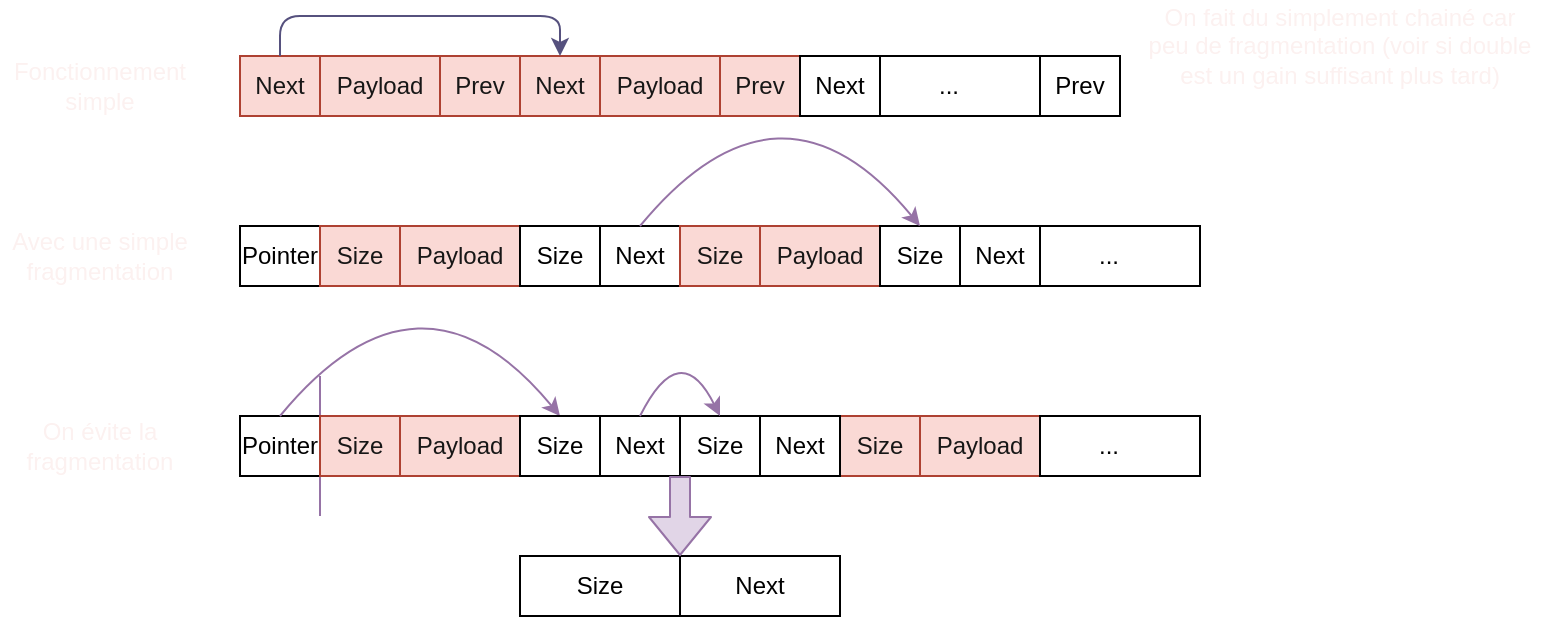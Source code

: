 <mxfile>
    <diagram id="8bbaKS8E7-gGLmwbZnUU" name="Page-1">
        <mxGraphModel dx="2017" dy="544" grid="1" gridSize="10" guides="1" tooltips="1" connect="1" arrows="1" fold="1" page="1" pageScale="1" pageWidth="850" pageHeight="1100" math="0" shadow="0">
            <root>
                <mxCell id="0"/>
                <mxCell id="1" parent="0"/>
                <mxCell id="17" value="Pointer" style="rounded=0;whiteSpace=wrap;html=1;" parent="1" vertex="1">
                    <mxGeometry x="110" y="535" width="40" height="30" as="geometry"/>
                </mxCell>
                <mxCell id="19" value="Size" style="rounded=0;whiteSpace=wrap;html=1;fillColor=#fad9d5;strokeColor=#ae4132;fontColor=#171717;" parent="1" vertex="1">
                    <mxGeometry x="150" y="535" width="40" height="30" as="geometry"/>
                </mxCell>
                <mxCell id="20" value="Payload" style="rounded=0;whiteSpace=wrap;html=1;fillColor=#fad9d5;strokeColor=#ae4132;fontColor=#171717;" parent="1" vertex="1">
                    <mxGeometry x="190" y="535" width="60" height="30" as="geometry"/>
                </mxCell>
                <mxCell id="21" value="Size" style="rounded=0;whiteSpace=wrap;html=1;" parent="1" vertex="1">
                    <mxGeometry x="250" y="535" width="40" height="30" as="geometry"/>
                </mxCell>
                <mxCell id="22" value="Next" style="rounded=0;whiteSpace=wrap;html=1;" parent="1" vertex="1">
                    <mxGeometry x="290" y="535" width="40" height="30" as="geometry"/>
                </mxCell>
                <mxCell id="24" value="Size" style="rounded=0;whiteSpace=wrap;html=1;fillColor=#fad9d5;strokeColor=#ae4132;fontColor=#171717;" parent="1" vertex="1">
                    <mxGeometry x="330" y="535" width="40" height="30" as="geometry"/>
                </mxCell>
                <mxCell id="25" value="Payload" style="rounded=0;whiteSpace=wrap;html=1;fillColor=#fad9d5;strokeColor=#ae4132;fontColor=#171717;" parent="1" vertex="1">
                    <mxGeometry x="370" y="535" width="60" height="30" as="geometry"/>
                </mxCell>
                <mxCell id="26" value="Size" style="rounded=0;whiteSpace=wrap;html=1;" parent="1" vertex="1">
                    <mxGeometry x="430" y="535" width="40" height="30" as="geometry"/>
                </mxCell>
                <mxCell id="27" value="Next" style="rounded=0;whiteSpace=wrap;html=1;" parent="1" vertex="1">
                    <mxGeometry x="470" y="535" width="40" height="30" as="geometry"/>
                </mxCell>
                <mxCell id="28" value="..." style="rounded=0;whiteSpace=wrap;html=1;spacingRight=11;" parent="1" vertex="1">
                    <mxGeometry x="510" y="535" width="80" height="30" as="geometry"/>
                </mxCell>
                <mxCell id="30" value="" style="curved=1;endArrow=classic;html=1;fontColor=#171717;exitX=0.5;exitY=0;exitDx=0;exitDy=0;entryX=0.5;entryY=0;entryDx=0;entryDy=0;fillColor=#e1d5e7;strokeColor=#9673a6;" parent="1" source="22" target="26" edge="1">
                    <mxGeometry width="50" height="50" relative="1" as="geometry">
                        <mxPoint x="310" y="520" as="sourcePoint"/>
                        <mxPoint x="450" y="510" as="targetPoint"/>
                        <Array as="points">
                            <mxPoint x="380" y="450"/>
                        </Array>
                    </mxGeometry>
                </mxCell>
                <mxCell id="31" value="Fonctionnement simple" style="text;html=1;strokeColor=none;fillColor=none;align=center;verticalAlign=middle;whiteSpace=wrap;rounded=0;labelBackgroundColor=none;fontColor=#FCF1F0;" parent="1" vertex="1">
                    <mxGeometry x="10" y="450" width="60" height="30" as="geometry"/>
                </mxCell>
                <mxCell id="32" value="Avec une simple fragmentation" style="text;html=1;strokeColor=none;fillColor=none;align=center;verticalAlign=middle;whiteSpace=wrap;rounded=0;labelBackgroundColor=none;fontColor=#FCF1F0;" parent="1" vertex="1">
                    <mxGeometry x="-10" y="535" width="100" height="30" as="geometry"/>
                </mxCell>
                <mxCell id="33" value="Pointer" style="rounded=0;whiteSpace=wrap;html=1;" parent="1" vertex="1">
                    <mxGeometry x="110" y="630" width="40" height="30" as="geometry"/>
                </mxCell>
                <mxCell id="34" value="" style="endArrow=none;html=1;fillColor=#e1d5e7;strokeColor=#9673a6;" parent="1" edge="1">
                    <mxGeometry width="50" height="50" relative="1" as="geometry">
                        <mxPoint x="150" y="680" as="sourcePoint"/>
                        <mxPoint x="150" y="610" as="targetPoint"/>
                    </mxGeometry>
                </mxCell>
                <mxCell id="35" value="Size" style="rounded=0;whiteSpace=wrap;html=1;fillColor=#fad9d5;strokeColor=#ae4132;fontColor=#171717;" parent="1" vertex="1">
                    <mxGeometry x="150" y="630" width="40" height="30" as="geometry"/>
                </mxCell>
                <mxCell id="36" value="Payload" style="rounded=0;whiteSpace=wrap;html=1;fillColor=#fad9d5;strokeColor=#ae4132;fontColor=#171717;" parent="1" vertex="1">
                    <mxGeometry x="190" y="630" width="60" height="30" as="geometry"/>
                </mxCell>
                <mxCell id="37" value="Size" style="rounded=0;whiteSpace=wrap;html=1;" parent="1" vertex="1">
                    <mxGeometry x="250" y="630" width="40" height="30" as="geometry"/>
                </mxCell>
                <mxCell id="38" value="Next" style="rounded=0;whiteSpace=wrap;html=1;" parent="1" vertex="1">
                    <mxGeometry x="290" y="630" width="40" height="30" as="geometry"/>
                </mxCell>
                <mxCell id="39" value="Size" style="rounded=0;whiteSpace=wrap;html=1;fillColor=#fad9d5;strokeColor=#ae4132;fontColor=#171717;" parent="1" vertex="1">
                    <mxGeometry x="410" y="630" width="40" height="30" as="geometry"/>
                </mxCell>
                <mxCell id="40" value="Payload" style="rounded=0;whiteSpace=wrap;html=1;fillColor=#fad9d5;strokeColor=#ae4132;fontColor=#171717;" parent="1" vertex="1">
                    <mxGeometry x="450" y="630" width="60" height="30" as="geometry"/>
                </mxCell>
                <mxCell id="41" value="Size" style="rounded=0;whiteSpace=wrap;html=1;" parent="1" vertex="1">
                    <mxGeometry x="330" y="630" width="40" height="30" as="geometry"/>
                </mxCell>
                <mxCell id="42" value="Next" style="rounded=0;whiteSpace=wrap;html=1;" parent="1" vertex="1">
                    <mxGeometry x="370" y="630" width="40" height="30" as="geometry"/>
                </mxCell>
                <mxCell id="43" value="..." style="rounded=0;whiteSpace=wrap;html=1;spacingRight=11;" parent="1" vertex="1">
                    <mxGeometry x="510" y="630" width="80" height="30" as="geometry"/>
                </mxCell>
                <mxCell id="44" value="On évite la fragmentation" style="text;html=1;strokeColor=none;fillColor=none;align=center;verticalAlign=middle;whiteSpace=wrap;rounded=0;labelBackgroundColor=none;fontColor=#FCF1F0;" parent="1" vertex="1">
                    <mxGeometry x="-10" y="630" width="100" height="30" as="geometry"/>
                </mxCell>
                <mxCell id="45" value="" style="curved=1;endArrow=classic;html=1;fontColor=#171717;exitX=0.5;exitY=0;exitDx=0;exitDy=0;entryX=0.5;entryY=0;entryDx=0;entryDy=0;fillColor=#e1d5e7;strokeColor=#9673a6;" parent="1" source="33" target="37" edge="1">
                    <mxGeometry width="50" height="50" relative="1" as="geometry">
                        <mxPoint x="130" y="600" as="sourcePoint"/>
                        <mxPoint x="280" y="600" as="targetPoint"/>
                        <Array as="points">
                            <mxPoint x="200" y="545"/>
                        </Array>
                    </mxGeometry>
                </mxCell>
                <mxCell id="46" value="" style="curved=1;endArrow=classic;html=1;fontColor=#171717;exitX=0.5;exitY=0;exitDx=0;exitDy=0;entryX=0.5;entryY=0;entryDx=0;entryDy=0;fillColor=#e1d5e7;strokeColor=#9673a6;" parent="1" source="38" target="41" edge="1">
                    <mxGeometry width="50" height="50" relative="1" as="geometry">
                        <mxPoint x="300" y="615" as="sourcePoint"/>
                        <mxPoint x="440" y="615" as="targetPoint"/>
                        <Array as="points">
                            <mxPoint x="330" y="590"/>
                        </Array>
                    </mxGeometry>
                </mxCell>
                <mxCell id="47" value="Size" style="rounded=0;whiteSpace=wrap;html=1;" parent="1" vertex="1">
                    <mxGeometry x="250" y="630" width="40" height="30" as="geometry"/>
                </mxCell>
                <mxCell id="48" value="Next" style="rounded=0;whiteSpace=wrap;html=1;" parent="1" vertex="1">
                    <mxGeometry x="330" y="700" width="80" height="30" as="geometry"/>
                </mxCell>
                <mxCell id="49" value="Size" style="rounded=0;whiteSpace=wrap;html=1;" parent="1" vertex="1">
                    <mxGeometry x="250" y="700" width="80" height="30" as="geometry"/>
                </mxCell>
                <mxCell id="50" value="" style="shape=flexArrow;endArrow=classic;html=1;fontColor=#FCF1F0;exitX=1;exitY=1;exitDx=0;exitDy=0;entryX=1;entryY=0;entryDx=0;entryDy=0;fillColor=#e1d5e7;strokeColor=#9673a6;" parent="1" source="38" target="49" edge="1">
                    <mxGeometry width="50" height="50" relative="1" as="geometry">
                        <mxPoint x="310" y="650" as="sourcePoint"/>
                        <mxPoint x="360" y="600" as="targetPoint"/>
                    </mxGeometry>
                </mxCell>
                <mxCell id="52" value="On fait du simplement chainé car peu de fragmentation (voir si double est un gain suffisant plus tard)" style="text;html=1;strokeColor=none;fillColor=none;align=center;verticalAlign=middle;whiteSpace=wrap;rounded=0;labelBackgroundColor=none;fontColor=#FCF1F0;" parent="1" vertex="1">
                    <mxGeometry x="560" y="430" width="200" height="30" as="geometry"/>
                </mxCell>
                <mxCell id="53" style="edgeStyle=none;html=1;exitX=0.25;exitY=1;exitDx=0;exitDy=0;entryX=0.25;entryY=0.667;entryDx=0;entryDy=0;entryPerimeter=0;" edge="1" parent="1">
                    <mxGeometry relative="1" as="geometry">
                        <mxPoint x="160" y="480" as="sourcePoint"/>
                        <mxPoint x="160" y="470.01" as="targetPoint"/>
                    </mxGeometry>
                </mxCell>
                <mxCell id="54" value="Next" style="rounded=0;whiteSpace=wrap;html=1;fillColor=#fad9d5;strokeColor=#ae4132;fontColor=#171717;" vertex="1" parent="1">
                    <mxGeometry x="110" y="450" width="40" height="30" as="geometry"/>
                </mxCell>
                <mxCell id="11" value="Payload" style="rounded=0;whiteSpace=wrap;html=1;fillColor=#fad9d5;strokeColor=#ae4132;fontColor=#171717;" parent="1" vertex="1">
                    <mxGeometry x="150" y="450" width="60" height="30" as="geometry"/>
                </mxCell>
                <mxCell id="56" value="Prev" style="rounded=0;whiteSpace=wrap;html=1;fillColor=#fad9d5;strokeColor=#ae4132;fontColor=#171717;" vertex="1" parent="1">
                    <mxGeometry x="210" y="450" width="40" height="30" as="geometry"/>
                </mxCell>
                <mxCell id="57" value="Next" style="rounded=0;whiteSpace=wrap;html=1;fillColor=#fad9d5;strokeColor=#ae4132;fontColor=#171717;" vertex="1" parent="1">
                    <mxGeometry x="250" y="450" width="40" height="30" as="geometry"/>
                </mxCell>
                <mxCell id="58" value="Payload" style="rounded=0;whiteSpace=wrap;html=1;fillColor=#fad9d5;strokeColor=#ae4132;fontColor=#171717;" vertex="1" parent="1">
                    <mxGeometry x="290" y="450" width="60" height="30" as="geometry"/>
                </mxCell>
                <mxCell id="59" value="Prev" style="rounded=0;whiteSpace=wrap;html=1;fillColor=#fad9d5;strokeColor=#ae4132;fontColor=#171717;" vertex="1" parent="1">
                    <mxGeometry x="350" y="450" width="40" height="30" as="geometry"/>
                </mxCell>
                <mxCell id="62" value="" style="endArrow=classic;html=1;exitX=0.5;exitY=0;exitDx=0;exitDy=0;entryX=0.5;entryY=0;entryDx=0;entryDy=0;fillColor=#d0cee2;strokeColor=#56517e;" edge="1" parent="1" source="54" target="57">
                    <mxGeometry width="50" height="50" relative="1" as="geometry">
                        <mxPoint x="140" y="430" as="sourcePoint"/>
                        <mxPoint x="190" y="380" as="targetPoint"/>
                        <Array as="points">
                            <mxPoint x="130" y="430"/>
                            <mxPoint x="270" y="430"/>
                        </Array>
                    </mxGeometry>
                </mxCell>
                <mxCell id="63" value="Next" style="rounded=0;whiteSpace=wrap;html=1;" vertex="1" parent="1">
                    <mxGeometry x="390" y="450" width="40" height="30" as="geometry"/>
                </mxCell>
                <mxCell id="64" value="..." style="rounded=0;whiteSpace=wrap;html=1;spacingRight=11;" vertex="1" parent="1">
                    <mxGeometry x="430" y="450" width="80" height="30" as="geometry"/>
                </mxCell>
                <mxCell id="65" value="Prev" style="rounded=0;whiteSpace=wrap;html=1;" vertex="1" parent="1">
                    <mxGeometry x="510" y="450" width="40" height="30" as="geometry"/>
                </mxCell>
            </root>
        </mxGraphModel>
    </diagram>
</mxfile>
